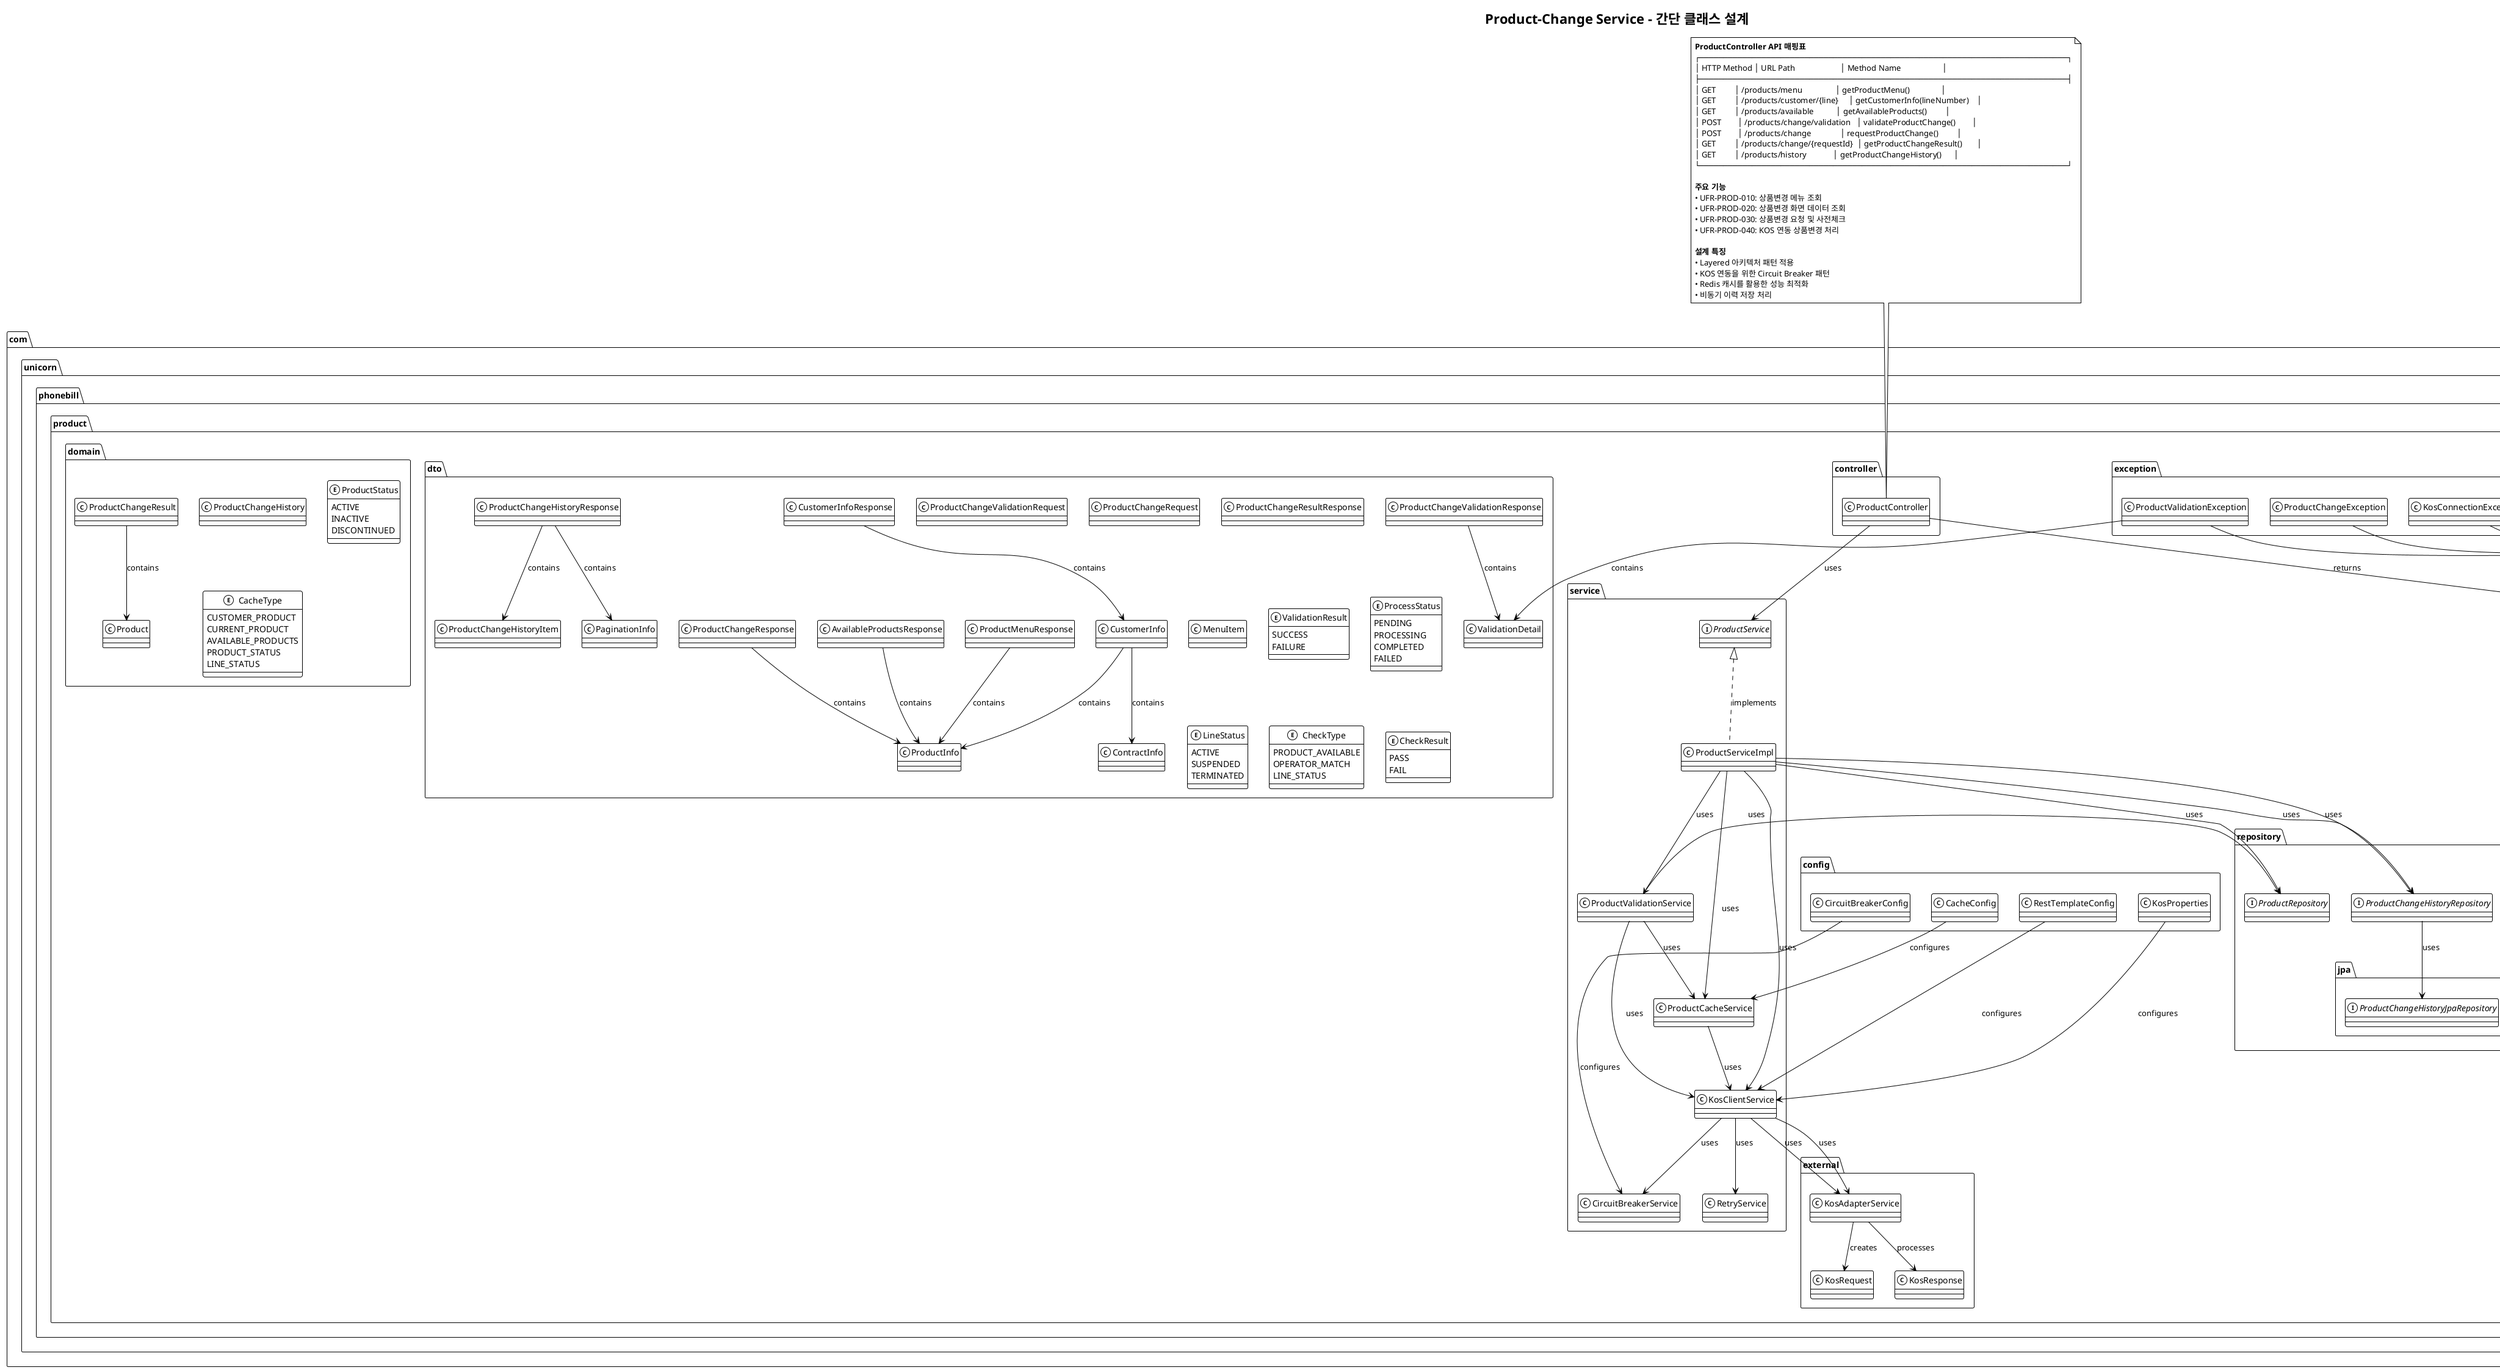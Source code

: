 @startuml
!theme mono

title Product-Change Service - 간단 클래스 설계

' ============= 패키지 정의 =============
package "com.unicorn.phonebill.product" {

  ' ============= Controller Layer =============
  package "controller" {
    class ProductController {
      ' API 매핑 정보는 아래 Note에 표시
    }
  }

  ' ============= DTO Layer =============
  package "dto" {
    ' Request DTOs
    class ProductChangeValidationRequest
    class ProductChangeRequest

    ' Response DTOs
    class ProductMenuResponse
    class CustomerInfoResponse
    class AvailableProductsResponse
    class ProductChangeValidationResponse
    class ProductChangeResponse
    class ProductChangeResultResponse
    class ProductChangeHistoryResponse

    ' Data DTOs
    class ProductInfo
    class CustomerInfo
    class ContractInfo
    class MenuItem
    class ValidationDetail
    class ProductChangeHistoryItem
    class PaginationInfo

    ' Enums
    enum ValidationResult {
      SUCCESS
      FAILURE
    }

    enum ProcessStatus {
      PENDING
      PROCESSING
      COMPLETED
      FAILED
    }

    enum LineStatus {
      ACTIVE
      SUSPENDED
      TERMINATED
    }

    enum CheckType {
      PRODUCT_AVAILABLE
      OPERATOR_MATCH
      LINE_STATUS
    }

    enum CheckResult {
      PASS
      FAIL
    }
  }

  ' ============= Service Layer =============
  package "service" {
    interface ProductService

    class ProductServiceImpl

    class ProductValidationService

    class ProductCacheService

    class KosClientService

    class CircuitBreakerService

    class RetryService
  }

  ' ============= Domain Layer =============
  package "domain" {
    class Product

    class ProductChangeHistory

    class ProductChangeResult

    class ProductStatus

    enum ProductStatus {
      ACTIVE
      INACTIVE
      DISCONTINUED
    }

    enum CacheType {
      CUSTOMER_PRODUCT
      CURRENT_PRODUCT
      AVAILABLE_PRODUCTS
      PRODUCT_STATUS
      LINE_STATUS
    }
  }

  ' ============= Repository Layer =============
  package "repository" {
    interface ProductRepository

    interface ProductChangeHistoryRepository

    package "entity" {
      class ProductChangeHistoryEntity
    }

    package "jpa" {
      interface ProductChangeHistoryJpaRepository
    }
  }

  ' ============= Config Layer =============
  package "config" {
    class RestTemplateConfig

    class CacheConfig

    class CircuitBreakerConfig

    class KosProperties
  }

  ' ============= External Interface =============
  package "external" {
    class KosRequest

    class KosResponse

    class KosAdapterService
  }

  ' ============= Exception Classes =============
  package "exception" {
    class ProductChangeException

    class ProductValidationException

    class KosConnectionException

    class CircuitBreakerException
  }
}

' Import Common Classes
class "com.unicorn.phonebill.common.dto.ApiResponse" as ApiResponse
class "com.unicorn.phonebill.common.entity.BaseTimeEntity" as BaseTimeEntity
class "com.unicorn.phonebill.common.exception.BusinessException" as BusinessException

' ============= 관계 설정 =============

' Controller Layer Relationships
ProductController --> ProductService : "uses"
ProductController --> ApiResponse : "returns"

' DTO Layer Relationships
ProductMenuResponse --> ProductInfo : "contains"
CustomerInfoResponse --> CustomerInfo : "contains"
CustomerInfo --> ProductInfo : "contains"
CustomerInfo --> ContractInfo : "contains"
AvailableProductsResponse --> ProductInfo : "contains"
ProductChangeValidationResponse --> ValidationDetail : "contains"
ProductChangeResponse --> ProductInfo : "contains"
ProductChangeHistoryResponse --> ProductChangeHistoryItem : "contains"
ProductChangeHistoryResponse --> PaginationInfo : "contains"

' Service Layer Relationships
ProductService <|.. ProductServiceImpl : "implements"
ProductServiceImpl --> KosClientService : "uses"
ProductServiceImpl --> ProductValidationService : "uses"
ProductServiceImpl --> ProductCacheService : "uses"
ProductServiceImpl --> ProductChangeHistoryRepository : "uses"

ProductValidationService --> ProductRepository : "uses"
ProductValidationService --> ProductCacheService : "uses"
ProductValidationService --> KosClientService : "uses"

ProductCacheService --> KosClientService : "uses"

KosClientService --> CircuitBreakerService : "uses"
KosClientService --> RetryService : "uses"
KosClientService --> KosAdapterService : "uses"

' Domain Layer Relationships
ProductChangeResult --> Product : "contains"

' Repository Layer Relationships
ProductRepository <-- ProductServiceImpl : "uses"
ProductChangeHistoryRepository <-- ProductServiceImpl : "uses"
ProductChangeHistoryRepository --> ProductChangeHistoryJpaRepository : "uses"
ProductChangeHistoryEntity --|> BaseTimeEntity : "extends"

' Config Layer Relationships
RestTemplateConfig --> KosClientService : "configures"
CacheConfig --> ProductCacheService : "configures"
CircuitBreakerConfig --> CircuitBreakerService : "configures"
KosProperties --> KosClientService : "configures"

' External Interface Relationships
KosAdapterService --> KosRequest : "creates"
KosAdapterService --> KosResponse : "processes"
KosClientService --> KosAdapterService : "uses"

' Exception Relationships
ProductChangeException --|> BusinessException : "extends"
ProductValidationException --|> BusinessException : "extends"
KosConnectionException --|> BusinessException : "extends"
CircuitBreakerException --|> BusinessException : "extends"

ProductValidationException --> ValidationDetail : "contains"

' ============= API 매핑표 =============
note top of ProductController
**ProductController API 매핑표**
┌─────────────────────────────────────────────────────────────────────────────┐
│ HTTP Method │ URL Path                      │ Method Name                    │
├─────────────────────────────────────────────────────────────────────────────┤
│ GET         │ /products/menu                │ getProductMenu()               │
│ GET         │ /products/customer/{line}     │ getCustomerInfo(lineNumber)    │
│ GET         │ /products/available           │ getAvailableProducts()         │
│ POST        │ /products/change/validation   │ validateProductChange()        │
│ POST        │ /products/change              │ requestProductChange()         │
│ GET         │ /products/change/{requestId}  │ getProductChangeResult()       │
│ GET         │ /products/history             │ getProductChangeHistory()      │
└─────────────────────────────────────────────────────────────────────────────┘

**주요 기능**
• UFR-PROD-010: 상품변경 메뉴 조회
• UFR-PROD-020: 상품변경 화면 데이터 조회  
• UFR-PROD-030: 상품변경 요청 및 사전체크
• UFR-PROD-040: KOS 연동 상품변경 처리

**설계 특징**
• Layered 아키텍처 패턴 적용
• KOS 연동을 위한 Circuit Breaker 패턴
• Redis 캐시를 활용한 성능 최적화
• 비동기 이력 저장 처리
end note

@enduml